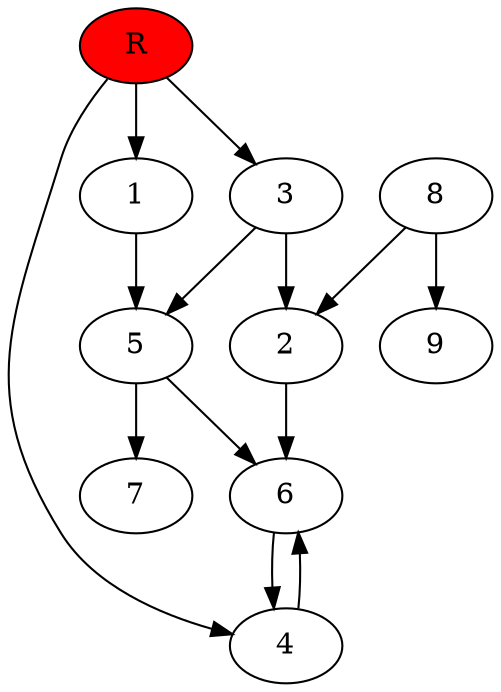digraph prb4327 {
	1
	2
	3
	4
	5
	6
	7
	8
	R [fillcolor="#ff0000" style=filled]
	1 -> 5
	2 -> 6
	3 -> 2
	3 -> 5
	4 -> 6
	5 -> 6
	5 -> 7
	6 -> 4
	8 -> 2
	8 -> 9
	R -> 1
	R -> 3
	R -> 4
}
